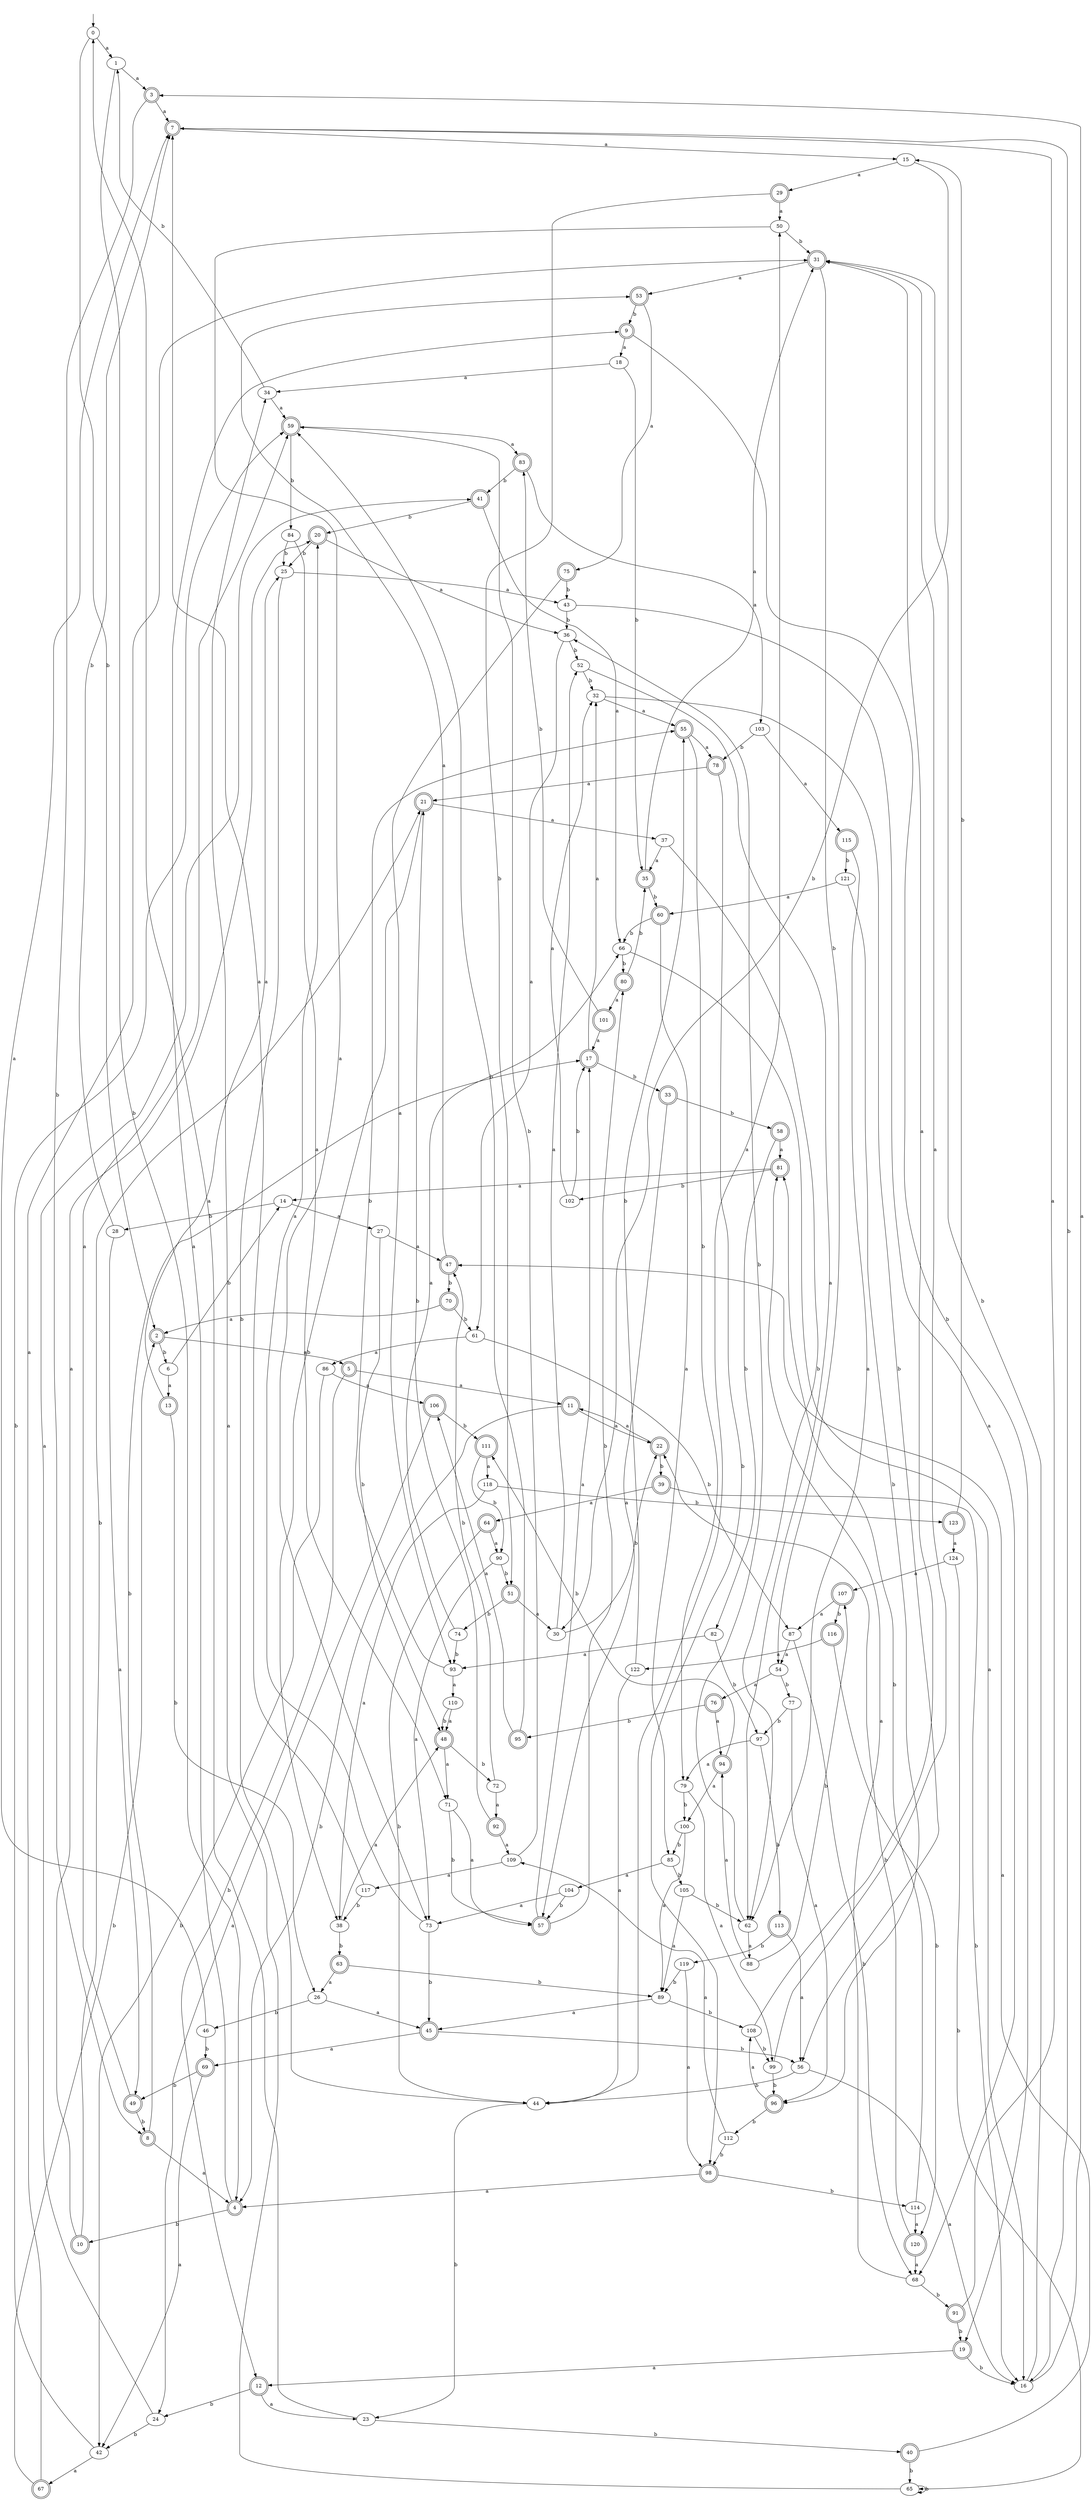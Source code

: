 digraph RandomDFA {
  __start0 [label="", shape=none];
  __start0 -> 0 [label=""];
  0 [shape=circle]
  0 -> 1 [label="a"]
  0 -> 2 [label="b"]
  1
  1 -> 3 [label="a"]
  1 -> 4 [label="b"]
  2 [shape=doublecircle]
  2 -> 5 [label="a"]
  2 -> 6 [label="b"]
  3 [shape=doublecircle]
  3 -> 7 [label="a"]
  3 -> 8 [label="b"]
  4 [shape=doublecircle]
  4 -> 9 [label="a"]
  4 -> 10 [label="b"]
  5 [shape=doublecircle]
  5 -> 11 [label="a"]
  5 -> 12 [label="b"]
  6
  6 -> 13 [label="a"]
  6 -> 14 [label="b"]
  7 [shape=doublecircle]
  7 -> 15 [label="a"]
  7 -> 16 [label="b"]
  8 [shape=doublecircle]
  8 -> 4 [label="a"]
  8 -> 17 [label="b"]
  9 [shape=doublecircle]
  9 -> 18 [label="a"]
  9 -> 19 [label="b"]
  10 [shape=doublecircle]
  10 -> 20 [label="a"]
  10 -> 21 [label="b"]
  11 [shape=doublecircle]
  11 -> 22 [label="a"]
  11 -> 4 [label="b"]
  12 [shape=doublecircle]
  12 -> 23 [label="a"]
  12 -> 24 [label="b"]
  13 [shape=doublecircle]
  13 -> 25 [label="a"]
  13 -> 26 [label="b"]
  14
  14 -> 27 [label="a"]
  14 -> 28 [label="b"]
  15
  15 -> 29 [label="a"]
  15 -> 30 [label="b"]
  16
  16 -> 3 [label="a"]
  16 -> 31 [label="b"]
  17 [shape=doublecircle]
  17 -> 32 [label="a"]
  17 -> 33 [label="b"]
  18
  18 -> 34 [label="a"]
  18 -> 35 [label="b"]
  19 [shape=doublecircle]
  19 -> 12 [label="a"]
  19 -> 16 [label="b"]
  20 [shape=doublecircle]
  20 -> 36 [label="a"]
  20 -> 25 [label="b"]
  21 [shape=doublecircle]
  21 -> 37 [label="a"]
  21 -> 38 [label="b"]
  22 [shape=doublecircle]
  22 -> 11 [label="a"]
  22 -> 39 [label="b"]
  23
  23 -> 0 [label="a"]
  23 -> 40 [label="b"]
  24
  24 -> 41 [label="a"]
  24 -> 42 [label="b"]
  25
  25 -> 43 [label="a"]
  25 -> 44 [label="b"]
  26
  26 -> 45 [label="a"]
  26 -> 46 [label="b"]
  27
  27 -> 47 [label="a"]
  27 -> 48 [label="b"]
  28
  28 -> 49 [label="a"]
  28 -> 7 [label="b"]
  29 [shape=doublecircle]
  29 -> 50 [label="a"]
  29 -> 51 [label="b"]
  30
  30 -> 52 [label="a"]
  30 -> 22 [label="b"]
  31 [shape=doublecircle]
  31 -> 53 [label="a"]
  31 -> 54 [label="b"]
  32
  32 -> 55 [label="a"]
  32 -> 56 [label="b"]
  33 [shape=doublecircle]
  33 -> 57 [label="a"]
  33 -> 58 [label="b"]
  34
  34 -> 59 [label="a"]
  34 -> 1 [label="b"]
  35 [shape=doublecircle]
  35 -> 31 [label="a"]
  35 -> 60 [label="b"]
  36
  36 -> 61 [label="a"]
  36 -> 52 [label="b"]
  37
  37 -> 35 [label="a"]
  37 -> 62 [label="b"]
  38
  38 -> 48 [label="a"]
  38 -> 63 [label="b"]
  39 [shape=doublecircle]
  39 -> 64 [label="a"]
  39 -> 16 [label="b"]
  40 [shape=doublecircle]
  40 -> 47 [label="a"]
  40 -> 65 [label="b"]
  41 [shape=doublecircle]
  41 -> 66 [label="a"]
  41 -> 20 [label="b"]
  42
  42 -> 67 [label="a"]
  42 -> 59 [label="b"]
  43
  43 -> 68 [label="a"]
  43 -> 36 [label="b"]
  44
  44 -> 50 [label="a"]
  44 -> 23 [label="b"]
  45 [shape=doublecircle]
  45 -> 69 [label="a"]
  45 -> 56 [label="b"]
  46
  46 -> 7 [label="a"]
  46 -> 69 [label="b"]
  47 [shape=doublecircle]
  47 -> 53 [label="a"]
  47 -> 70 [label="b"]
  48 [shape=doublecircle]
  48 -> 71 [label="a"]
  48 -> 72 [label="b"]
  49 [shape=doublecircle]
  49 -> 59 [label="a"]
  49 -> 8 [label="b"]
  50
  50 -> 73 [label="a"]
  50 -> 31 [label="b"]
  51 [shape=doublecircle]
  51 -> 30 [label="a"]
  51 -> 74 [label="b"]
  52
  52 -> 62 [label="a"]
  52 -> 32 [label="b"]
  53 [shape=doublecircle]
  53 -> 75 [label="a"]
  53 -> 9 [label="b"]
  54
  54 -> 76 [label="a"]
  54 -> 77 [label="b"]
  55 [shape=doublecircle]
  55 -> 78 [label="a"]
  55 -> 79 [label="b"]
  56
  56 -> 16 [label="a"]
  56 -> 44 [label="b"]
  57 [shape=doublecircle]
  57 -> 17 [label="a"]
  57 -> 80 [label="b"]
  58 [shape=doublecircle]
  58 -> 81 [label="a"]
  58 -> 82 [label="b"]
  59 [shape=doublecircle]
  59 -> 83 [label="a"]
  59 -> 84 [label="b"]
  60 [shape=doublecircle]
  60 -> 85 [label="a"]
  60 -> 66 [label="b"]
  61
  61 -> 86 [label="a"]
  61 -> 87 [label="b"]
  62
  62 -> 88 [label="a"]
  62 -> 36 [label="b"]
  63 [shape=doublecircle]
  63 -> 26 [label="a"]
  63 -> 89 [label="b"]
  64 [shape=doublecircle]
  64 -> 90 [label="a"]
  64 -> 44 [label="b"]
  65
  65 -> 34 [label="a"]
  65 -> 65 [label="b"]
  66
  66 -> 16 [label="a"]
  66 -> 80 [label="b"]
  67 [shape=doublecircle]
  67 -> 31 [label="a"]
  67 -> 2 [label="b"]
  68
  68 -> 81 [label="a"]
  68 -> 91 [label="b"]
  69 [shape=doublecircle]
  69 -> 42 [label="a"]
  69 -> 49 [label="b"]
  70 [shape=doublecircle]
  70 -> 2 [label="a"]
  70 -> 61 [label="b"]
  71
  71 -> 57 [label="a"]
  71 -> 57 [label="b"]
  72
  72 -> 92 [label="a"]
  72 -> 47 [label="b"]
  73
  73 -> 20 [label="a"]
  73 -> 45 [label="b"]
  74
  74 -> 66 [label="a"]
  74 -> 93 [label="b"]
  75 [shape=doublecircle]
  75 -> 93 [label="a"]
  75 -> 43 [label="b"]
  76 [shape=doublecircle]
  76 -> 94 [label="a"]
  76 -> 95 [label="b"]
  77
  77 -> 96 [label="a"]
  77 -> 97 [label="b"]
  78 [shape=doublecircle]
  78 -> 21 [label="a"]
  78 -> 98 [label="b"]
  79
  79 -> 99 [label="a"]
  79 -> 100 [label="b"]
  80 [shape=doublecircle]
  80 -> 101 [label="a"]
  80 -> 35 [label="b"]
  81 [shape=doublecircle]
  81 -> 14 [label="a"]
  81 -> 102 [label="b"]
  82
  82 -> 93 [label="a"]
  82 -> 97 [label="b"]
  83 [shape=doublecircle]
  83 -> 103 [label="a"]
  83 -> 41 [label="b"]
  84
  84 -> 71 [label="a"]
  84 -> 25 [label="b"]
  85
  85 -> 104 [label="a"]
  85 -> 105 [label="b"]
  86
  86 -> 106 [label="a"]
  86 -> 42 [label="b"]
  87
  87 -> 54 [label="a"]
  87 -> 68 [label="b"]
  88
  88 -> 94 [label="a"]
  88 -> 107 [label="b"]
  89
  89 -> 45 [label="a"]
  89 -> 108 [label="b"]
  90
  90 -> 73 [label="a"]
  90 -> 51 [label="b"]
  91 [shape=doublecircle]
  91 -> 7 [label="a"]
  91 -> 19 [label="b"]
  92 [shape=doublecircle]
  92 -> 109 [label="a"]
  92 -> 21 [label="b"]
  93
  93 -> 110 [label="a"]
  93 -> 55 [label="b"]
  94 [shape=doublecircle]
  94 -> 100 [label="a"]
  94 -> 111 [label="b"]
  95 [shape=doublecircle]
  95 -> 106 [label="a"]
  95 -> 59 [label="b"]
  96 [shape=doublecircle]
  96 -> 108 [label="a"]
  96 -> 112 [label="b"]
  97
  97 -> 79 [label="a"]
  97 -> 113 [label="b"]
  98 [shape=doublecircle]
  98 -> 4 [label="a"]
  98 -> 114 [label="b"]
  99
  99 -> 31 [label="a"]
  99 -> 96 [label="b"]
  100
  100 -> 89 [label="a"]
  100 -> 85 [label="b"]
  101 [shape=doublecircle]
  101 -> 17 [label="a"]
  101 -> 83 [label="b"]
  102
  102 -> 32 [label="a"]
  102 -> 17 [label="b"]
  103
  103 -> 115 [label="a"]
  103 -> 78 [label="b"]
  104
  104 -> 73 [label="a"]
  104 -> 57 [label="b"]
  105
  105 -> 89 [label="a"]
  105 -> 62 [label="b"]
  106 [shape=doublecircle]
  106 -> 24 [label="a"]
  106 -> 111 [label="b"]
  107 [shape=doublecircle]
  107 -> 87 [label="a"]
  107 -> 116 [label="b"]
  108
  108 -> 31 [label="a"]
  108 -> 99 [label="b"]
  109
  109 -> 117 [label="a"]
  109 -> 59 [label="b"]
  110
  110 -> 48 [label="a"]
  110 -> 48 [label="b"]
  111 [shape=doublecircle]
  111 -> 118 [label="a"]
  111 -> 90 [label="b"]
  112
  112 -> 109 [label="a"]
  112 -> 98 [label="b"]
  113 [shape=doublecircle]
  113 -> 56 [label="a"]
  113 -> 119 [label="b"]
  114
  114 -> 120 [label="a"]
  114 -> 81 [label="b"]
  115 [shape=doublecircle]
  115 -> 62 [label="a"]
  115 -> 121 [label="b"]
  116 [shape=doublecircle]
  116 -> 122 [label="a"]
  116 -> 120 [label="b"]
  117
  117 -> 7 [label="a"]
  117 -> 38 [label="b"]
  118
  118 -> 38 [label="a"]
  118 -> 123 [label="b"]
  119
  119 -> 98 [label="a"]
  119 -> 89 [label="b"]
  120 [shape=doublecircle]
  120 -> 68 [label="a"]
  120 -> 22 [label="b"]
  121
  121 -> 60 [label="a"]
  121 -> 96 [label="b"]
  122
  122 -> 44 [label="a"]
  122 -> 55 [label="b"]
  123 [shape=doublecircle]
  123 -> 124 [label="a"]
  123 -> 15 [label="b"]
  124
  124 -> 107 [label="a"]
  124 -> 65 [label="b"]
}
